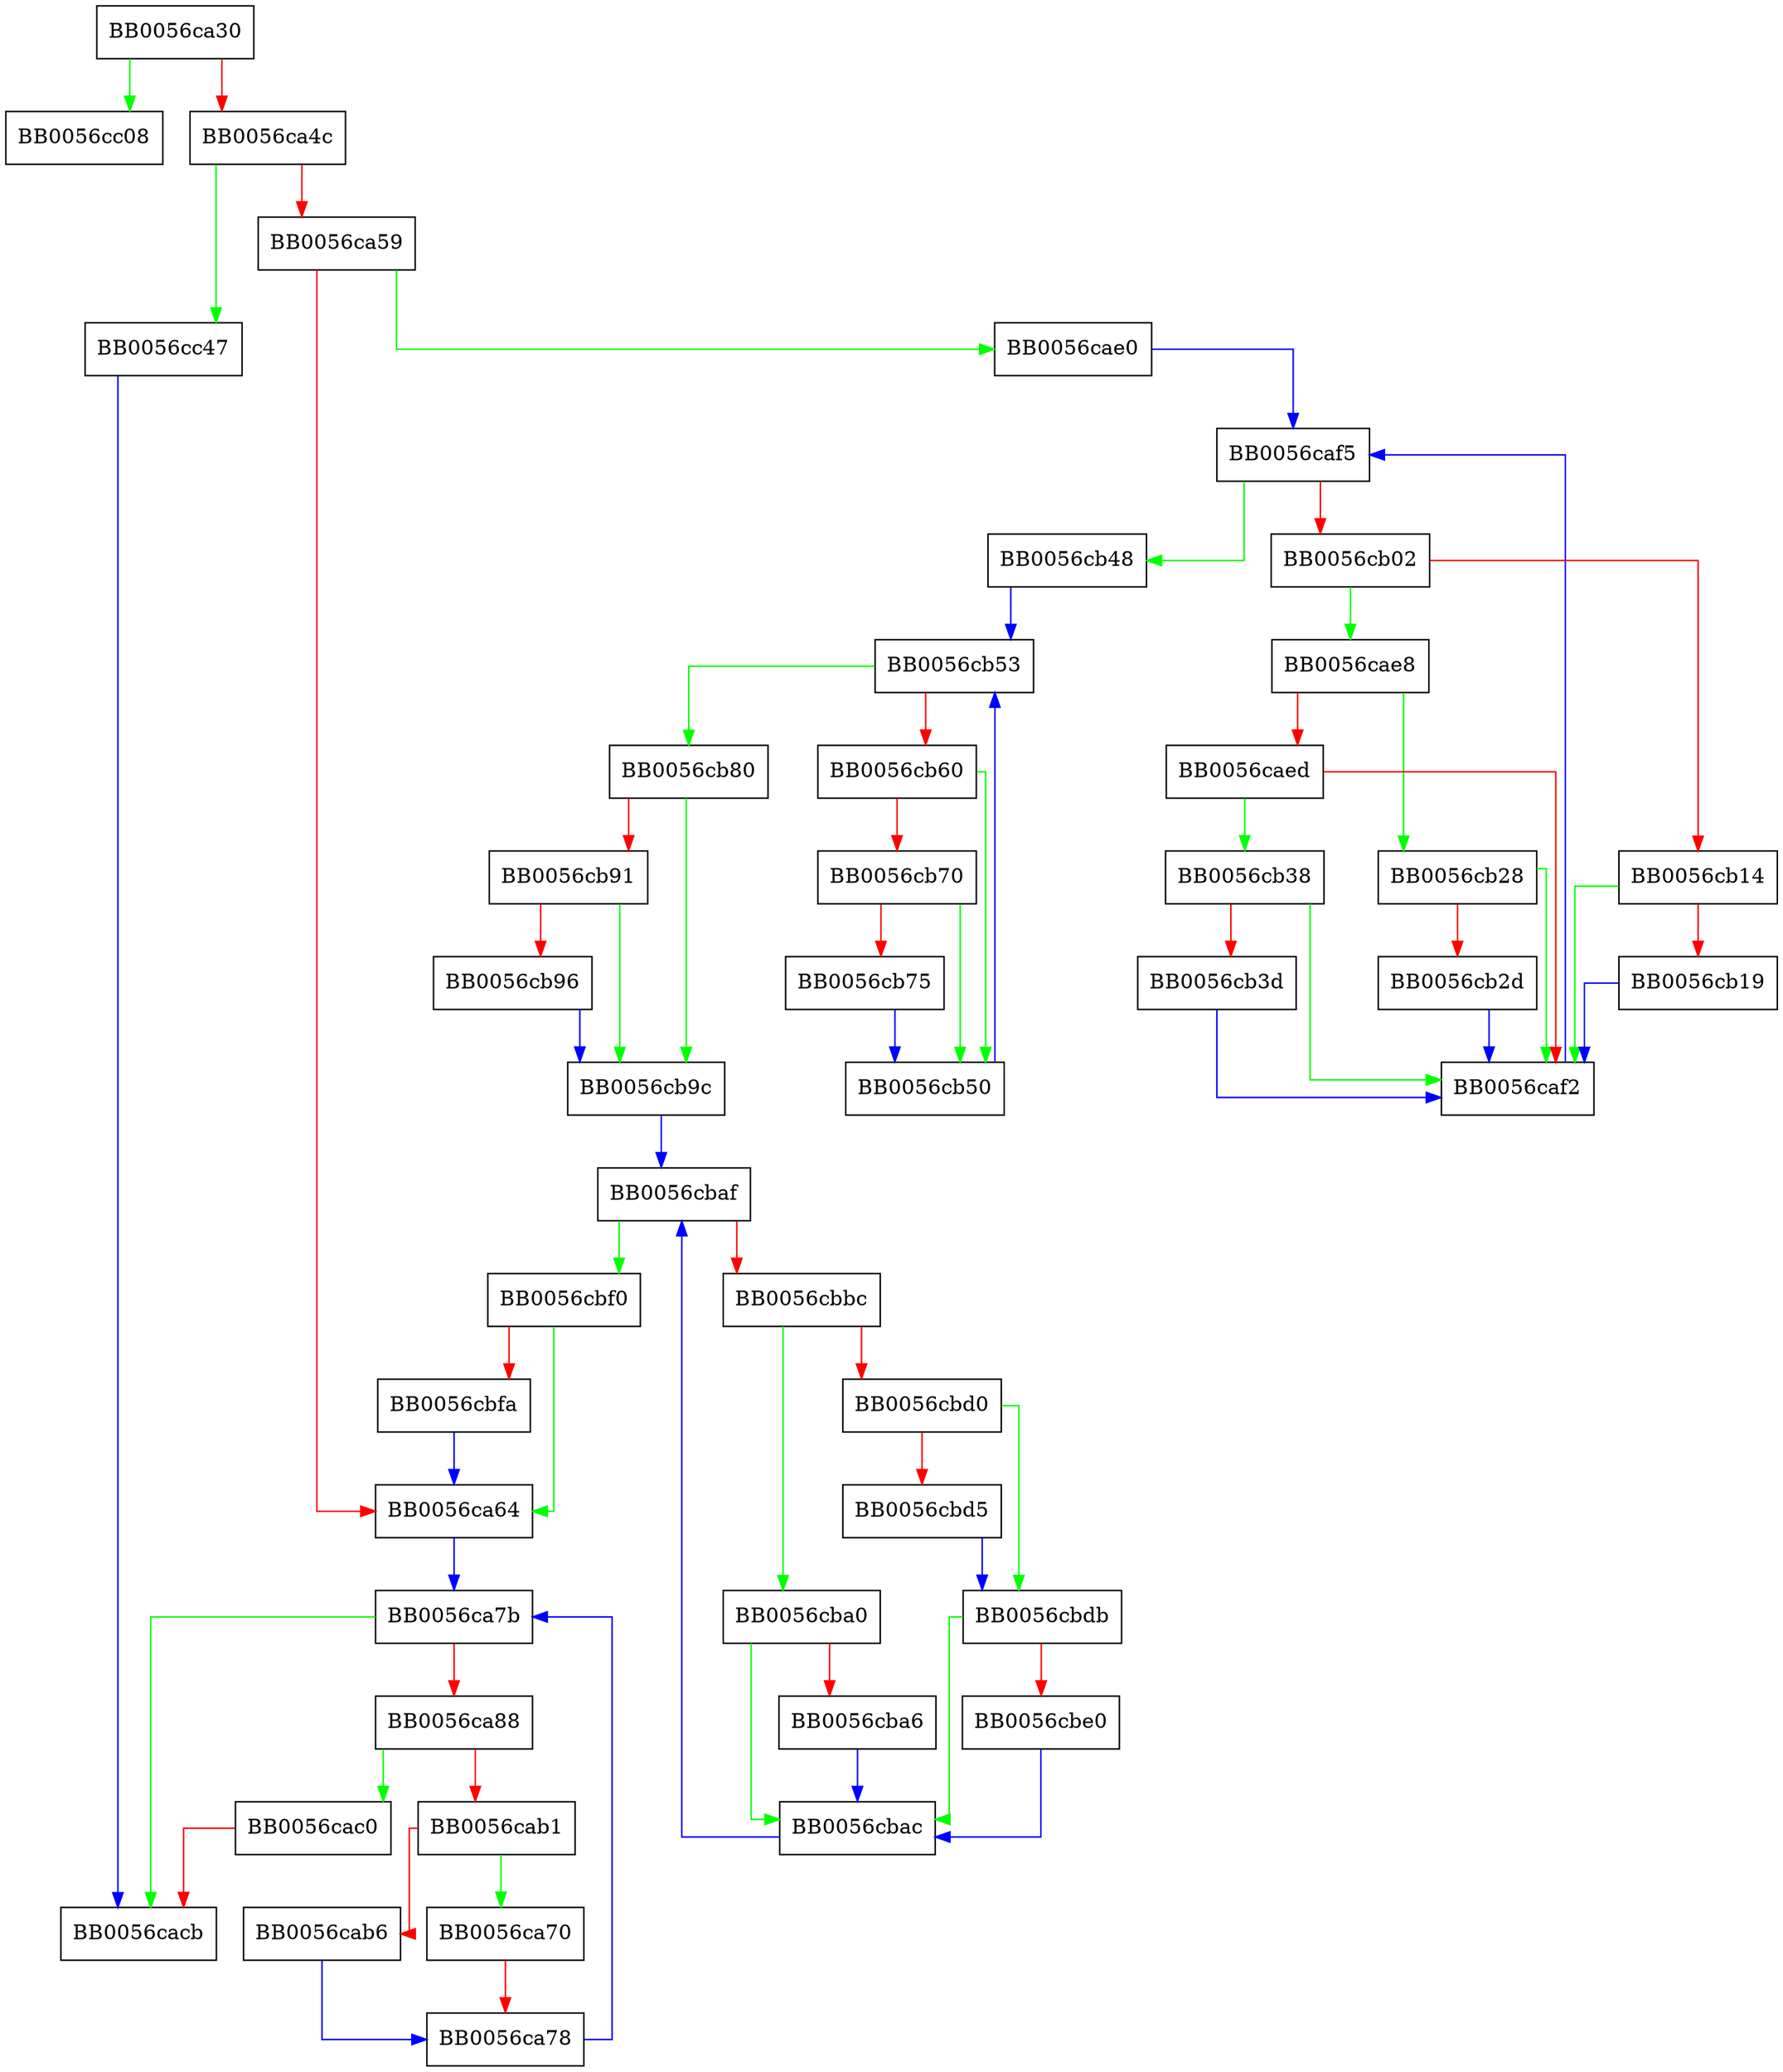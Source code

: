 digraph ossl_cms_SignedData_init_bio {
  node [shape="box"];
  graph [splines=ortho];
  BB0056ca30 -> BB0056cc08 [color="green"];
  BB0056ca30 -> BB0056ca4c [color="red"];
  BB0056ca4c -> BB0056cc47 [color="green"];
  BB0056ca4c -> BB0056ca59 [color="red"];
  BB0056ca59 -> BB0056cae0 [color="green"];
  BB0056ca59 -> BB0056ca64 [color="red"];
  BB0056ca64 -> BB0056ca7b [color="blue"];
  BB0056ca70 -> BB0056ca78 [color="red"];
  BB0056ca78 -> BB0056ca7b [color="blue"];
  BB0056ca7b -> BB0056cacb [color="green"];
  BB0056ca7b -> BB0056ca88 [color="red"];
  BB0056ca88 -> BB0056cac0 [color="green"];
  BB0056ca88 -> BB0056cab1 [color="red"];
  BB0056cab1 -> BB0056ca70 [color="green"];
  BB0056cab1 -> BB0056cab6 [color="red"];
  BB0056cab6 -> BB0056ca78 [color="blue"];
  BB0056cac0 -> BB0056cacb [color="red"];
  BB0056cae0 -> BB0056caf5 [color="blue"];
  BB0056cae8 -> BB0056cb28 [color="green"];
  BB0056cae8 -> BB0056caed [color="red"];
  BB0056caed -> BB0056cb38 [color="green"];
  BB0056caed -> BB0056caf2 [color="red"];
  BB0056caf2 -> BB0056caf5 [color="blue"];
  BB0056caf5 -> BB0056cb48 [color="green"];
  BB0056caf5 -> BB0056cb02 [color="red"];
  BB0056cb02 -> BB0056cae8 [color="green"];
  BB0056cb02 -> BB0056cb14 [color="red"];
  BB0056cb14 -> BB0056caf2 [color="green"];
  BB0056cb14 -> BB0056cb19 [color="red"];
  BB0056cb19 -> BB0056caf2 [color="blue"];
  BB0056cb28 -> BB0056caf2 [color="green"];
  BB0056cb28 -> BB0056cb2d [color="red"];
  BB0056cb2d -> BB0056caf2 [color="blue"];
  BB0056cb38 -> BB0056caf2 [color="green"];
  BB0056cb38 -> BB0056cb3d [color="red"];
  BB0056cb3d -> BB0056caf2 [color="blue"];
  BB0056cb48 -> BB0056cb53 [color="blue"];
  BB0056cb50 -> BB0056cb53 [color="blue"];
  BB0056cb53 -> BB0056cb80 [color="green"];
  BB0056cb53 -> BB0056cb60 [color="red"];
  BB0056cb60 -> BB0056cb50 [color="green"];
  BB0056cb60 -> BB0056cb70 [color="red"];
  BB0056cb70 -> BB0056cb50 [color="green"];
  BB0056cb70 -> BB0056cb75 [color="red"];
  BB0056cb75 -> BB0056cb50 [color="blue"];
  BB0056cb80 -> BB0056cb9c [color="green"];
  BB0056cb80 -> BB0056cb91 [color="red"];
  BB0056cb91 -> BB0056cb9c [color="green"];
  BB0056cb91 -> BB0056cb96 [color="red"];
  BB0056cb96 -> BB0056cb9c [color="blue"];
  BB0056cb9c -> BB0056cbaf [color="blue"];
  BB0056cba0 -> BB0056cbac [color="green"];
  BB0056cba0 -> BB0056cba6 [color="red"];
  BB0056cba6 -> BB0056cbac [color="blue"];
  BB0056cbac -> BB0056cbaf [color="blue"];
  BB0056cbaf -> BB0056cbf0 [color="green"];
  BB0056cbaf -> BB0056cbbc [color="red"];
  BB0056cbbc -> BB0056cba0 [color="green"];
  BB0056cbbc -> BB0056cbd0 [color="red"];
  BB0056cbd0 -> BB0056cbdb [color="green"];
  BB0056cbd0 -> BB0056cbd5 [color="red"];
  BB0056cbd5 -> BB0056cbdb [color="blue"];
  BB0056cbdb -> BB0056cbac [color="green"];
  BB0056cbdb -> BB0056cbe0 [color="red"];
  BB0056cbe0 -> BB0056cbac [color="blue"];
  BB0056cbf0 -> BB0056ca64 [color="green"];
  BB0056cbf0 -> BB0056cbfa [color="red"];
  BB0056cbfa -> BB0056ca64 [color="blue"];
  BB0056cc47 -> BB0056cacb [color="blue"];
}